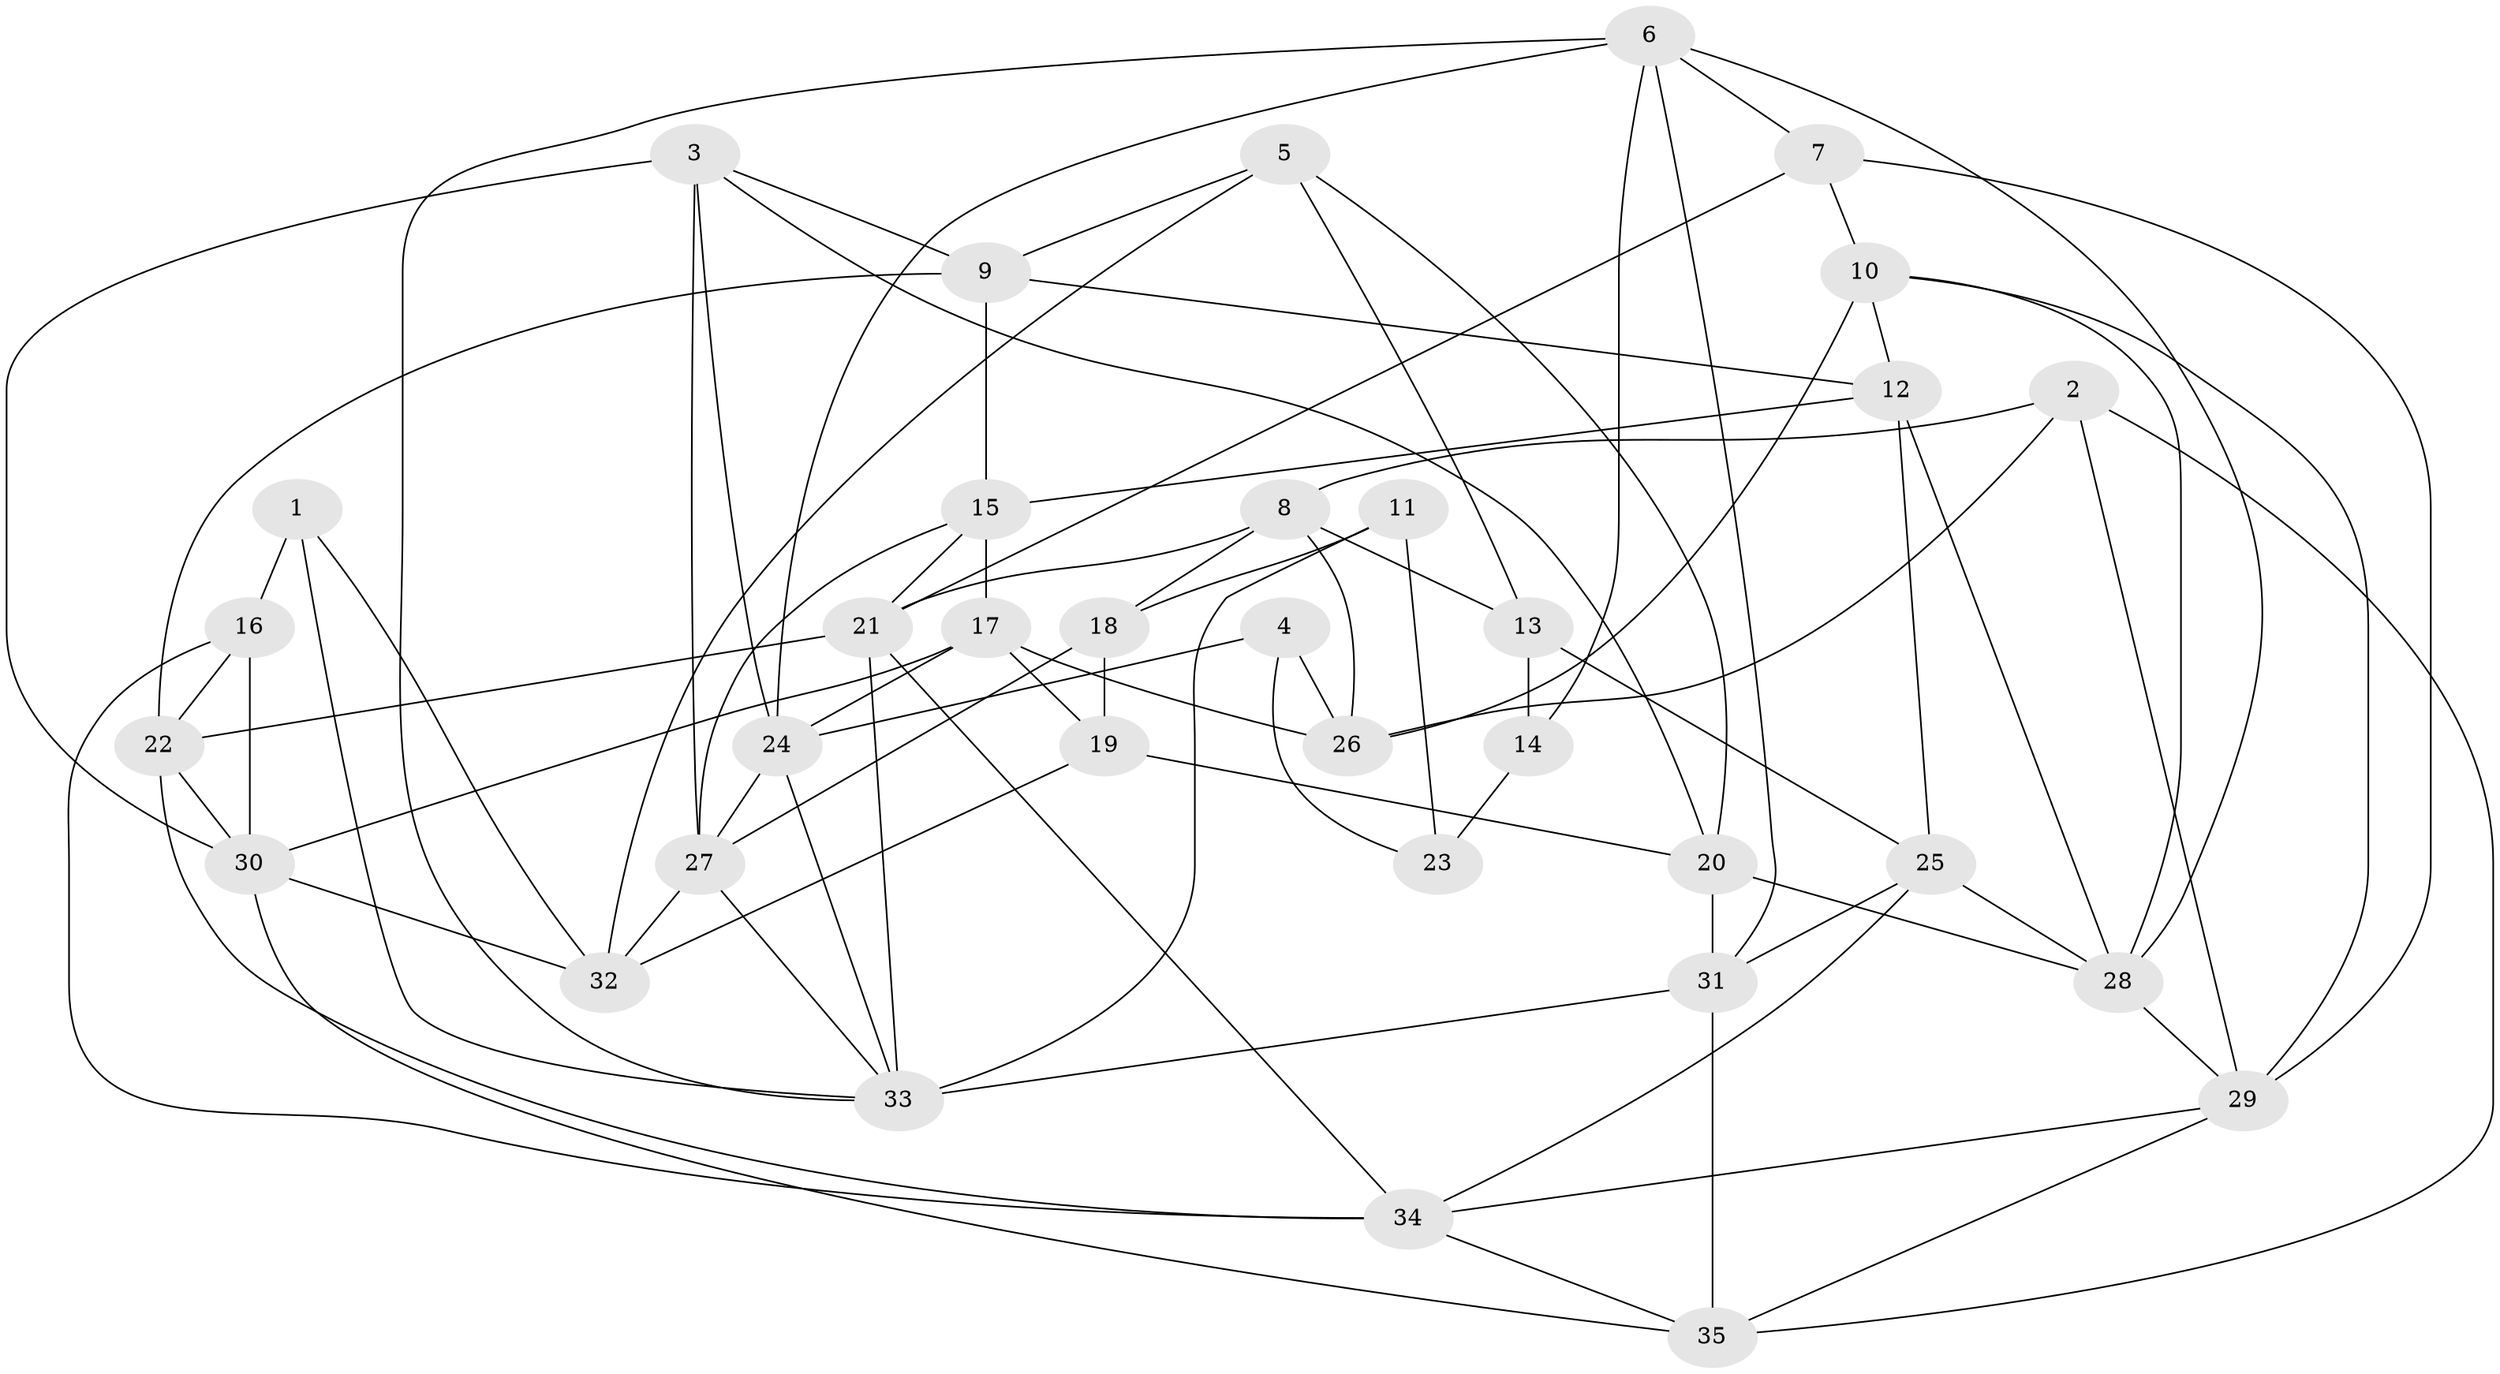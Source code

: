 // original degree distribution, {4: 1.0}
// Generated by graph-tools (version 1.1) at 2025/03/03/09/25 03:03:08]
// undirected, 35 vertices, 84 edges
graph export_dot {
graph [start="1"]
  node [color=gray90,style=filled];
  1;
  2;
  3;
  4;
  5;
  6;
  7;
  8;
  9;
  10;
  11;
  12;
  13;
  14;
  15;
  16;
  17;
  18;
  19;
  20;
  21;
  22;
  23;
  24;
  25;
  26;
  27;
  28;
  29;
  30;
  31;
  32;
  33;
  34;
  35;
  1 -- 16 [weight=2.0];
  1 -- 32 [weight=1.0];
  1 -- 33 [weight=1.0];
  2 -- 8 [weight=1.0];
  2 -- 26 [weight=1.0];
  2 -- 29 [weight=1.0];
  2 -- 35 [weight=1.0];
  3 -- 9 [weight=2.0];
  3 -- 20 [weight=1.0];
  3 -- 24 [weight=1.0];
  3 -- 27 [weight=1.0];
  3 -- 30 [weight=1.0];
  4 -- 23 [weight=2.0];
  4 -- 24 [weight=1.0];
  4 -- 26 [weight=1.0];
  5 -- 9 [weight=1.0];
  5 -- 13 [weight=1.0];
  5 -- 20 [weight=1.0];
  5 -- 32 [weight=1.0];
  6 -- 7 [weight=1.0];
  6 -- 14 [weight=1.0];
  6 -- 24 [weight=1.0];
  6 -- 28 [weight=1.0];
  6 -- 31 [weight=1.0];
  6 -- 33 [weight=1.0];
  7 -- 10 [weight=1.0];
  7 -- 21 [weight=1.0];
  7 -- 29 [weight=1.0];
  8 -- 13 [weight=2.0];
  8 -- 18 [weight=1.0];
  8 -- 21 [weight=1.0];
  8 -- 26 [weight=1.0];
  9 -- 12 [weight=2.0];
  9 -- 15 [weight=1.0];
  9 -- 22 [weight=2.0];
  10 -- 12 [weight=1.0];
  10 -- 26 [weight=2.0];
  10 -- 28 [weight=1.0];
  10 -- 29 [weight=1.0];
  11 -- 18 [weight=2.0];
  11 -- 23 [weight=2.0];
  11 -- 33 [weight=2.0];
  12 -- 15 [weight=1.0];
  12 -- 25 [weight=1.0];
  12 -- 28 [weight=1.0];
  13 -- 14 [weight=1.0];
  13 -- 25 [weight=2.0];
  14 -- 23 [weight=2.0];
  15 -- 17 [weight=2.0];
  15 -- 21 [weight=1.0];
  15 -- 27 [weight=1.0];
  16 -- 22 [weight=1.0];
  16 -- 30 [weight=1.0];
  16 -- 34 [weight=2.0];
  17 -- 19 [weight=1.0];
  17 -- 24 [weight=1.0];
  17 -- 26 [weight=1.0];
  17 -- 30 [weight=1.0];
  18 -- 19 [weight=2.0];
  18 -- 27 [weight=1.0];
  19 -- 20 [weight=1.0];
  19 -- 32 [weight=2.0];
  20 -- 28 [weight=1.0];
  20 -- 31 [weight=2.0];
  21 -- 22 [weight=1.0];
  21 -- 33 [weight=1.0];
  21 -- 34 [weight=1.0];
  22 -- 30 [weight=1.0];
  22 -- 34 [weight=1.0];
  24 -- 27 [weight=1.0];
  24 -- 33 [weight=1.0];
  25 -- 28 [weight=1.0];
  25 -- 31 [weight=1.0];
  25 -- 34 [weight=1.0];
  27 -- 32 [weight=1.0];
  27 -- 33 [weight=1.0];
  28 -- 29 [weight=1.0];
  29 -- 34 [weight=1.0];
  29 -- 35 [weight=1.0];
  30 -- 32 [weight=1.0];
  30 -- 35 [weight=1.0];
  31 -- 33 [weight=1.0];
  31 -- 35 [weight=1.0];
  34 -- 35 [weight=2.0];
}
